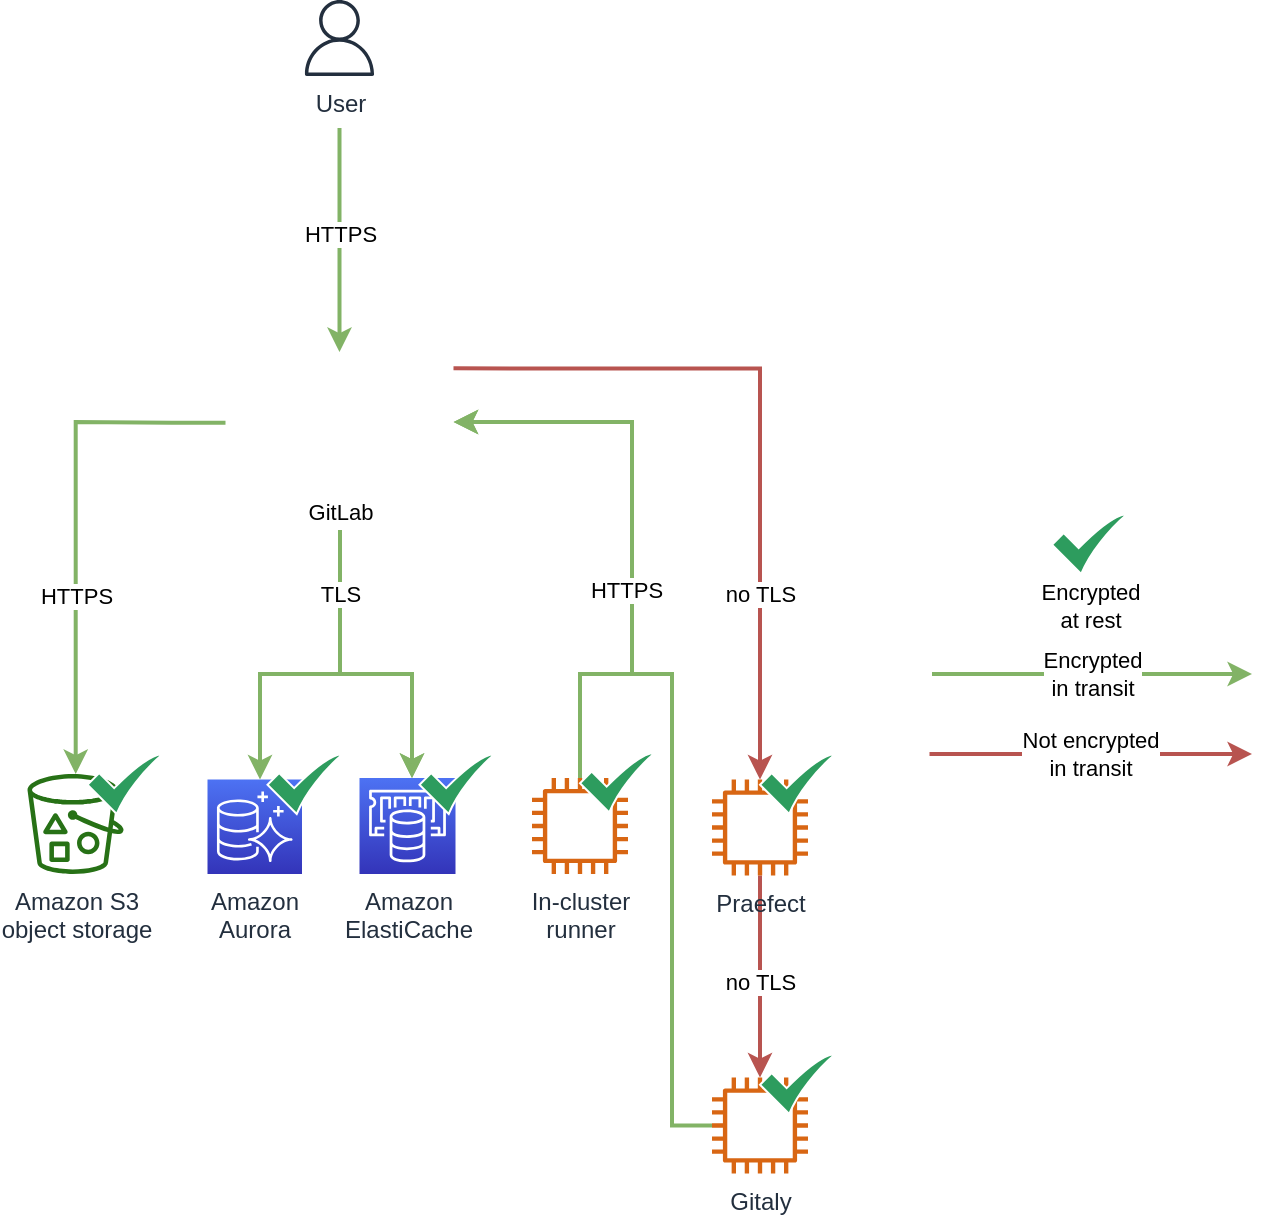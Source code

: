 <mxfile>
    <diagram id="8HJ7UO_u7sUJo6Vm2NjV" name="Page-1">
        <mxGraphModel dx="989" dy="869" grid="1" gridSize="10" guides="1" tooltips="1" connect="1" arrows="1" fold="1" page="1" pageScale="1" pageWidth="850" pageHeight="1100" math="0" shadow="0">
            <root>
                <mxCell id="0"/>
                <mxCell id="1" parent="0"/>
                <mxCell id="56" style="edgeStyle=orthogonalEdgeStyle;rounded=0;orthogonalLoop=1;jettySize=auto;html=1;strokeWidth=2;fillColor=#f8cecc;strokeColor=#b85450;exitX=1;exitY=0.25;exitDx=0;exitDy=0;" parent="1" source="94" target="51" edge="1">
                    <mxGeometry relative="1" as="geometry">
                        <mxPoint x="328" y="384" as="sourcePoint"/>
                        <Array as="points">
                            <mxPoint x="514" y="327"/>
                        </Array>
                    </mxGeometry>
                </mxCell>
                <mxCell id="73" value="no TLS" style="edgeLabel;html=1;align=center;verticalAlign=middle;resizable=0;points=[];" vertex="1" connectable="0" parent="56">
                    <mxGeometry x="0.197" y="-1" relative="1" as="geometry">
                        <mxPoint x="1" y="51.16" as="offset"/>
                    </mxGeometry>
                </mxCell>
                <mxCell id="58" style="edgeStyle=orthogonalEdgeStyle;rounded=0;orthogonalLoop=1;jettySize=auto;html=1;strokeWidth=2;fillColor=#d5e8d4;strokeColor=#82b366;" parent="1" target="43" edge="1">
                    <mxGeometry relative="1" as="geometry">
                        <Array as="points">
                            <mxPoint x="304" y="480"/>
                            <mxPoint x="264" y="480"/>
                        </Array>
                        <mxPoint x="304" y="408" as="sourcePoint"/>
                    </mxGeometry>
                </mxCell>
                <mxCell id="59" style="edgeStyle=orthogonalEdgeStyle;rounded=0;orthogonalLoop=1;jettySize=auto;html=1;strokeWidth=2;fillColor=#d5e8d4;strokeColor=#82b366;" parent="1" target="44" edge="1">
                    <mxGeometry relative="1" as="geometry">
                        <Array as="points">
                            <mxPoint x="304" y="480"/>
                            <mxPoint x="340" y="480"/>
                        </Array>
                        <mxPoint x="304" y="408" as="sourcePoint"/>
                    </mxGeometry>
                </mxCell>
                <mxCell id="60" style="edgeStyle=orthogonalEdgeStyle;rounded=0;orthogonalLoop=1;jettySize=auto;html=1;strokeWidth=2;fillColor=#d5e8d4;strokeColor=#82b366;exitX=0;exitY=0.5;exitDx=0;exitDy=0;" parent="1" source="94" target="42" edge="1">
                    <mxGeometry relative="1" as="geometry">
                        <Array as="points">
                            <mxPoint x="220" y="354"/>
                            <mxPoint x="174" y="354"/>
                        </Array>
                        <mxPoint x="280" y="384" as="sourcePoint"/>
                    </mxGeometry>
                </mxCell>
                <mxCell id="69" value="HTTPS" style="edgeLabel;html=1;align=center;verticalAlign=middle;resizable=0;points=[];" vertex="1" connectable="0" parent="60">
                    <mxGeometry x="0.007" relative="1" as="geometry">
                        <mxPoint x="-0.04" y="34.68" as="offset"/>
                    </mxGeometry>
                </mxCell>
                <mxCell id="42" value="Amazon S3&lt;br&gt;object storage" style="outlineConnect=0;fontColor=#232F3E;gradientColor=none;fillColor=#277116;strokeColor=none;dashed=0;verticalLabelPosition=bottom;verticalAlign=top;align=center;html=1;fontSize=12;fontStyle=0;aspect=fixed;pointerEvents=1;shape=mxgraph.aws4.bucket_with_objects;" parent="1" vertex="1">
                    <mxGeometry x="147.75" y="530" width="48.08" height="50" as="geometry"/>
                </mxCell>
                <mxCell id="43" value="Amazon&lt;br&gt;Aurora" style="outlineConnect=0;fontColor=#232F3E;gradientColor=#4D72F3;gradientDirection=north;fillColor=#3334B9;strokeColor=#ffffff;dashed=0;verticalLabelPosition=bottom;verticalAlign=top;align=center;html=1;fontSize=12;fontStyle=0;aspect=fixed;shape=mxgraph.aws4.resourceIcon;resIcon=mxgraph.aws4.aurora;" parent="1" vertex="1">
                    <mxGeometry x="237.75" y="532.75" width="47.25" height="47.25" as="geometry"/>
                </mxCell>
                <mxCell id="44" value="Amazon&lt;br&gt;ElastiCache" style="outlineConnect=0;fontColor=#232F3E;gradientColor=#4D72F3;gradientDirection=north;fillColor=#3334B9;strokeColor=#ffffff;dashed=0;verticalLabelPosition=bottom;verticalAlign=top;align=center;html=1;fontSize=12;fontStyle=0;aspect=fixed;shape=mxgraph.aws4.resourceIcon;resIcon=mxgraph.aws4.elasticache;" parent="1" vertex="1">
                    <mxGeometry x="313.75" y="532.0" width="48" height="48" as="geometry"/>
                </mxCell>
                <mxCell id="50" value="Gitaly" style="outlineConnect=0;fontColor=#232F3E;gradientColor=none;fillColor=#D86613;strokeColor=none;dashed=0;verticalLabelPosition=bottom;verticalAlign=top;align=center;html=1;fontSize=12;fontStyle=0;aspect=fixed;pointerEvents=1;shape=mxgraph.aws4.instance2;" parent="1" vertex="1">
                    <mxGeometry x="490" y="681.75" width="48" height="48" as="geometry"/>
                </mxCell>
                <mxCell id="55" style="edgeStyle=orthogonalEdgeStyle;rounded=0;orthogonalLoop=1;jettySize=auto;html=1;fillColor=#f8cecc;strokeColor=#b85450;strokeWidth=2;" parent="1" source="51" target="50" edge="1">
                    <mxGeometry relative="1" as="geometry"/>
                </mxCell>
                <mxCell id="74" value="no TLS" style="edgeLabel;html=1;align=center;verticalAlign=middle;resizable=0;points=[];" vertex="1" connectable="0" parent="55">
                    <mxGeometry x="0.049" y="2" relative="1" as="geometry">
                        <mxPoint x="-2" as="offset"/>
                    </mxGeometry>
                </mxCell>
                <mxCell id="51" value="Praefect" style="outlineConnect=0;fontColor=#232F3E;gradientColor=none;fillColor=#D86613;strokeColor=none;dashed=0;verticalLabelPosition=bottom;verticalAlign=top;align=center;html=1;fontSize=12;fontStyle=0;aspect=fixed;pointerEvents=1;shape=mxgraph.aws4.instance2;" parent="1" vertex="1">
                    <mxGeometry x="490" y="532.75" width="48" height="48" as="geometry"/>
                </mxCell>
                <mxCell id="77" value="" style="html=1;aspect=fixed;shadow=0;align=center;verticalAlign=top;fillColor=#2D9C5E;shape=mxgraph.gcp2.check;strokeColor=#FFFFFF;" vertex="1" parent="1">
                    <mxGeometry x="177.75" y="520" width="37.5" height="30" as="geometry"/>
                </mxCell>
                <mxCell id="78" value="" style="html=1;aspect=fixed;shadow=0;align=center;verticalAlign=top;fillColor=#2D9C5E;shape=mxgraph.gcp2.check;strokeColor=#FFFFFF;" vertex="1" parent="1">
                    <mxGeometry x="267.75" y="520" width="37.5" height="30" as="geometry"/>
                </mxCell>
                <mxCell id="79" value="" style="html=1;aspect=fixed;shadow=0;align=center;verticalAlign=top;fillColor=#2D9C5E;shape=mxgraph.gcp2.check;strokeColor=#FFFFFF;" vertex="1" parent="1">
                    <mxGeometry x="343.75" y="520" width="37.5" height="30" as="geometry"/>
                </mxCell>
                <mxCell id="80" value="" style="html=1;aspect=fixed;shadow=0;align=center;verticalAlign=top;fillColor=#2D9C5E;shape=mxgraph.gcp2.check;strokeColor=#FFFFFF;" vertex="1" parent="1">
                    <mxGeometry x="514" y="520" width="37.5" height="30" as="geometry"/>
                </mxCell>
                <mxCell id="81" value="" style="html=1;aspect=fixed;shadow=0;align=center;verticalAlign=top;fillColor=#2D9C5E;shape=mxgraph.gcp2.check;strokeColor=#FFFFFF;" vertex="1" parent="1">
                    <mxGeometry x="514" y="670" width="37.5" height="30" as="geometry"/>
                </mxCell>
                <mxCell id="84" value="&lt;br&gt;&lt;br&gt;Encrypted &lt;br&gt;at rest" style="html=1;aspect=fixed;shadow=0;align=center;verticalAlign=top;fillColor=#2D9C5E;shape=mxgraph.gcp2.check;strokeColor=#FFFFFF;fontSize=11;" vertex="1" parent="1">
                    <mxGeometry x="660" y="400" width="37.5" height="30" as="geometry"/>
                </mxCell>
                <mxCell id="85" style="edgeStyle=orthogonalEdgeStyle;rounded=0;orthogonalLoop=1;jettySize=auto;html=1;strokeWidth=2;fillColor=#d5e8d4;strokeColor=#82b366;" edge="1" parent="1">
                    <mxGeometry relative="1" as="geometry">
                        <Array as="points">
                            <mxPoint x="630" y="480"/>
                            <mxPoint x="630" y="480"/>
                        </Array>
                        <mxPoint x="600" y="480" as="sourcePoint"/>
                        <mxPoint x="760" y="480" as="targetPoint"/>
                    </mxGeometry>
                </mxCell>
                <mxCell id="86" value="Encrypted&lt;br&gt;in transit" style="edgeLabel;html=1;align=center;verticalAlign=middle;resizable=0;points=[];" vertex="1" connectable="0" parent="85">
                    <mxGeometry x="-0.568" y="1" relative="1" as="geometry">
                        <mxPoint x="45" y="1" as="offset"/>
                    </mxGeometry>
                </mxCell>
                <mxCell id="87" style="edgeStyle=orthogonalEdgeStyle;rounded=0;orthogonalLoop=1;jettySize=auto;html=1;strokeWidth=2;fillColor=#f8cecc;strokeColor=#b85450;" edge="1" parent="1">
                    <mxGeometry relative="1" as="geometry">
                        <Array as="points">
                            <mxPoint x="628.75" y="520"/>
                            <mxPoint x="628.75" y="520"/>
                        </Array>
                        <mxPoint x="598.75" y="520" as="sourcePoint"/>
                        <mxPoint x="760" y="520" as="targetPoint"/>
                    </mxGeometry>
                </mxCell>
                <mxCell id="88" value="Not encrypted&lt;br&gt;in transit" style="edgeLabel;html=1;align=center;verticalAlign=middle;resizable=0;points=[];" vertex="1" connectable="0" parent="87">
                    <mxGeometry x="-0.568" y="1" relative="1" as="geometry">
                        <mxPoint x="45" y="1" as="offset"/>
                    </mxGeometry>
                </mxCell>
                <mxCell id="90" value="In-cluster&lt;br&gt;runner" style="outlineConnect=0;fontColor=#232F3E;gradientColor=none;fillColor=#D86613;strokeColor=none;dashed=0;verticalLabelPosition=bottom;verticalAlign=top;align=center;html=1;fontSize=12;fontStyle=0;aspect=fixed;pointerEvents=1;shape=mxgraph.aws4.instance2;" vertex="1" parent="1">
                    <mxGeometry x="400" y="532" width="48" height="48" as="geometry"/>
                </mxCell>
                <mxCell id="92" style="edgeStyle=orthogonalEdgeStyle;rounded=0;orthogonalLoop=1;jettySize=auto;html=1;fontSize=11;fillColor=#d5e8d4;strokeColor=#82b366;strokeWidth=2;entryX=1;entryY=0.5;entryDx=0;entryDy=0;" edge="1" parent="1" source="90" target="94">
                    <mxGeometry relative="1" as="geometry">
                        <mxPoint x="504" y="532.75" as="sourcePoint"/>
                        <mxPoint x="328" y="370" as="targetPoint"/>
                        <Array as="points">
                            <mxPoint x="424" y="480"/>
                            <mxPoint x="450" y="480"/>
                            <mxPoint x="450" y="354"/>
                            <mxPoint x="361" y="354"/>
                        </Array>
                    </mxGeometry>
                </mxCell>
                <mxCell id="57" style="edgeStyle=orthogonalEdgeStyle;rounded=0;orthogonalLoop=1;jettySize=auto;html=1;strokeWidth=2;fillColor=#d5e8d4;strokeColor=#82b366;entryX=1;entryY=0.5;entryDx=0;entryDy=0;" parent="1" source="50" target="94" edge="1">
                    <mxGeometry relative="1" as="geometry">
                        <Array as="points">
                            <mxPoint x="470" y="706"/>
                            <mxPoint x="470" y="480"/>
                            <mxPoint x="450" y="480"/>
                            <mxPoint x="450" y="354"/>
                            <mxPoint x="361" y="354"/>
                        </Array>
                        <mxPoint x="328" y="370" as="targetPoint"/>
                    </mxGeometry>
                </mxCell>
                <mxCell id="83" value="HTTPS" style="edgeLabel;html=1;align=center;verticalAlign=middle;resizable=0;points=[];" vertex="1" connectable="0" parent="57">
                    <mxGeometry x="0.104" y="-2" relative="1" as="geometry">
                        <mxPoint x="-4" y="-40.09" as="offset"/>
                    </mxGeometry>
                </mxCell>
                <mxCell id="93" value="" style="html=1;aspect=fixed;shadow=0;align=center;verticalAlign=top;fillColor=#2D9C5E;shape=mxgraph.gcp2.check;strokeColor=#FFFFFF;" vertex="1" parent="1">
                    <mxGeometry x="424" y="519.25" width="37.5" height="30" as="geometry"/>
                </mxCell>
                <mxCell id="98" value="" style="group" vertex="1" connectable="0" parent="1">
                    <mxGeometry x="246.75" y="300" width="114" height="108.74" as="geometry"/>
                </mxCell>
                <mxCell id="94" value="" style="shape=image;verticalLabelPosition=bottom;labelBackgroundColor=#ffffff;verticalAlign=top;aspect=fixed;imageAspect=0;image=https://about.gitlab.com/images/press/logo/png/gitlab-icon-rgb.png;" vertex="1" parent="98">
                    <mxGeometry width="114" height="108.74" as="geometry"/>
                </mxCell>
                <mxCell id="97" value="GitLab" style="text;html=1;align=center;verticalAlign=middle;resizable=0;points=[];autosize=1;fontSize=11;" vertex="1" parent="98">
                    <mxGeometry x="32" y="88.74" width="50" height="20" as="geometry"/>
                </mxCell>
                <mxCell id="99" style="edgeStyle=orthogonalEdgeStyle;rounded=0;orthogonalLoop=1;jettySize=auto;html=1;strokeWidth=2;fillColor=#d5e8d4;strokeColor=#82b366;" edge="1" parent="1" target="44">
                    <mxGeometry relative="1" as="geometry">
                        <Array as="points">
                            <mxPoint x="304" y="480"/>
                            <mxPoint x="340" y="480"/>
                        </Array>
                        <mxPoint x="304" y="408" as="sourcePoint"/>
                        <mxPoint x="340" y="532.0" as="targetPoint"/>
                    </mxGeometry>
                </mxCell>
                <mxCell id="100" value="TLS" style="edgeLabel;html=1;align=center;verticalAlign=middle;resizable=0;points=[];" vertex="1" connectable="0" parent="99">
                    <mxGeometry x="-0.568" y="1" relative="1" as="geometry">
                        <mxPoint x="-1.27" y="-2.48" as="offset"/>
                    </mxGeometry>
                </mxCell>
                <mxCell id="102" value="HTTPS" style="edgeStyle=orthogonalEdgeStyle;rounded=0;orthogonalLoop=1;jettySize=auto;html=1;strokeWidth=2;fontSize=11;fillColor=#d5e8d4;strokeColor=#82b366;" edge="1" parent="1">
                    <mxGeometry x="-0.053" relative="1" as="geometry">
                        <mxPoint x="303.75" y="206.971" as="sourcePoint"/>
                        <mxPoint x="303.75" y="319" as="targetPoint"/>
                        <mxPoint as="offset"/>
                    </mxGeometry>
                </mxCell>
                <mxCell id="101" value="User" style="outlineConnect=0;fontColor=#232F3E;gradientColor=none;fillColor=#232F3E;strokeColor=none;dashed=0;verticalLabelPosition=bottom;verticalAlign=top;align=center;html=1;fontSize=12;fontStyle=0;aspect=fixed;pointerEvents=1;shape=mxgraph.aws4.user;direction=east;" vertex="1" parent="1">
                    <mxGeometry x="284.75" y="143" width="38" height="38" as="geometry"/>
                </mxCell>
            </root>
        </mxGraphModel>
    </diagram>
</mxfile>